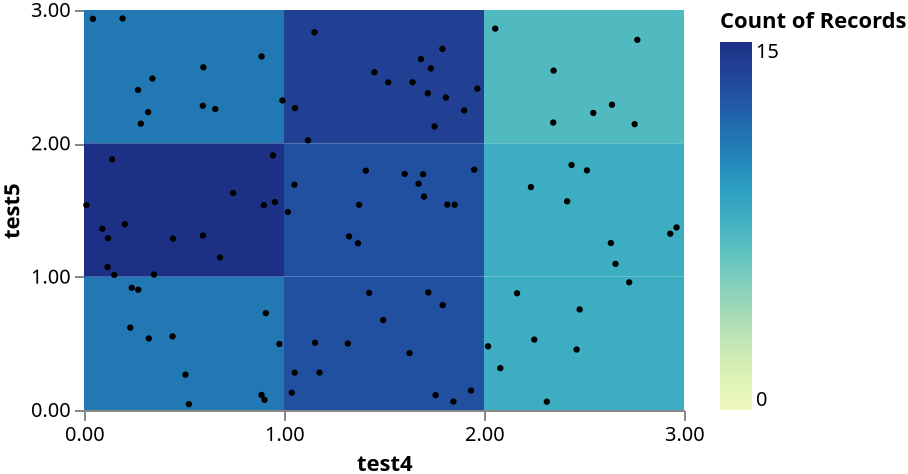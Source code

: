 {
   "$schema": "https://vega.github.io/schema/vega/v5.json",
   "width": 300,
   "height": 200,
   "signals": [
      {
         "name": "max_x_bins",
         "value": 4,
         "description": "Max number X bins",
         "bind": {
            "input": "range",
            "min": 1,
            "max": 100,
            "step": 1
         }
      },
      {
         "name": "max_y_bins",
         "value": 4,
         "description": "Max number Y bins",
         "bind": {
            "input": "range",
            "min": 1,
            "max": 100,
            "step": 1
         }
      },
      {
         "name": "x_name",
         "value": "test4"
      },
      {
         "name": "y_name",
         "value": "test5"
      }
   ],
   "data": [
      {
         "name": "points",
         "values": [
            {
               "test4": 2.313961929800238,
               "test5": 0.0622558480782045
            },
            {
               "test4": 1.9009447047788264,
               "test5": 2.246411647615836
            },
            {
               "test4": 1.4955210369077712,
               "test5": 0.674389936592543
            },
            {
               "test4": 0.5941885942788719,
               "test5": 2.2815921365968763
            },
            {
               "test4": 0.5073325096876063,
               "test5": 0.2650194425220308
            },
            {
               "test4": 2.056079455103392,
               "test5": 2.8601800385848097
            },
            {
               "test4": 0.011844798983743354,
               "test5": 1.53657679015733
            },
            {
               "test4": 2.4378628849563406,
               "test5": 1.8375782004881644
            },
            {
               "test4": 2.1652659522953988,
               "test5": 0.8756282045118995
            },
            {
               "test4": 2.7533223675388303,
               "test5": 2.1437273501930716
            },
            {
               "test4": 1.6276331040337837,
               "test5": 0.4265101428045809
            },
            {
               "test4": 1.1200222801544077,
               "test5": 2.022400845199036
            },
            {
               "test4": 1.3254995232689883,
               "test5": 1.3020419799998812
            },
            {
               "test4": 1.8533009354079515,
               "test5": 1.5394147276631727
            },
            {
               "test4": 1.9511915457944018,
               "test5": 1.8031168602136332
            },
            {
               "test4": 2.4156695904982395,
               "test5": 1.5649414571809024
            },
            {
               "test4": 2.725946642426005,
               "test5": 0.9577082669656358
            },
            {
               "test4": 0.2713780478127221,
               "test5": 0.9021001699086101
            },
            {
               "test4": 0.3419530855906493,
               "test5": 2.48604397892303
            },
            {
               "test4": 0.1406889581677493,
               "test5": 1.8788614449341776
            },
            {
               "test4": 1.6427584677577305,
               "test5": 2.457860987010206
            },
            {
               "test4": 0.5968426190364369,
               "test5": 2.5705509073731996
            },
            {
               "test4": 1.0549579182962638,
               "test5": 2.2639430745895717
            },
            {
               "test4": 0.8878851206390361,
               "test5": 2.651809438683559
            },
            {
               "test4": 0.9765349134967464,
               "test5": 0.49504769315744546
            },
            {
               "test4": 1.1775877318397618,
               "test5": 0.2803811236759509
            },
            {
               "test4": 2.4633169735107856,
               "test5": 0.4534560589276916
            },
            {
               "test4": 1.1523433460765986,
               "test5": 2.8327821367164034
            },
            {
               "test4": 2.962876424705617,
               "test5": 1.3689136412843523
            },
            {
               "test4": 2.4783685315282193,
               "test5": 0.754122402621178
            },
            {
               "test4": 1.7921149446926528,
               "test5": 2.708495280994882
            },
            {
               "test4": 1.6036738464054452,
               "test5": 1.7706040889562686
            },
            {
               "test4": 0.11784530167616203,
               "test5": 1.0715452759036088
            },
            {
               "test4": 0.23883927046789255,
               "test5": 0.9163797550284548
            },
            {
               "test4": 0.992157935946396,
               "test5": 2.3214908886317875
            },
            {
               "test4": 0.1198776260699318,
               "test5": 1.288476535294915
            },
            {
               "test4": 0.9447806155280649,
               "test5": 1.9094734292026339
            },
            {
               "test4": 1.039041450240099,
               "test5": 0.12929206861498332
            },
            {
               "test4": 2.639745523553748,
               "test5": 2.2897217614310432
            },
            {
               "test4": 2.634289928174575,
               "test5": 1.2525274315178008
            },
            {
               "test4": 1.8167326931812702,
               "test5": 1.5403998822248652
            },
            {
               "test4": 1.793509943888921,
               "test5": 0.7866469833958508
            },
            {
               "test4": 0.9026139268221217,
               "test5": 0.0761993461503182
            },
            {
               "test4": 0.9091876819531043,
               "test5": 0.7262276262105821
            },
            {
               "test4": 1.6727345659879327,
               "test5": 1.6965210596645026
            },
            {
               "test4": 1.4253967422451517,
               "test5": 0.8783939288685273
            },
            {
               "test4": 0.19275318208447334,
               "test5": 2.936457437272928
            },
            {
               "test4": 1.0191235309135909,
               "test5": 1.4851458926473629
            },
            {
               "test4": 2.9312421777680453,
               "test5": 1.3223214747019996
            },
            {
               "test4": 0.9548184164368536,
               "test5": 1.5593909576261404
            },
            {
               "test4": 1.7344092896474024,
               "test5": 2.561801251501459
            },
            {
               "test4": 0.2042918206138501,
               "test5": 1.3935924233379975
            },
            {
               "test4": 2.3458473558574453,
               "test5": 2.1558084311467507
            },
            {
               "test4": 1.7580659401595276,
               "test5": 0.11128323970322362
            },
            {
               "test4": 1.051969173849399,
               "test5": 1.689572053478235
            },
            {
               "test4": 0.8991896172736885,
               "test5": 1.5370024598206478
            },
            {
               "test4": 2.020400775854162,
               "test5": 0.4775812001342805
            },
            {
               "test4": 0.15143301046199287,
               "test5": 1.0134476611940384
            },
            {
               "test4": 0.3241913183383577,
               "test5": 0.5367084257132713
            },
            {
               "test4": 2.657481288503117,
               "test5": 1.0960949136423475
            },
            {
               "test4": 0.6563080475386102,
               "test5": 2.2574885106558087
            },
            {
               "test4": 0.32063875318070745,
               "test5": 2.233809722326682
            },
            {
               "test4": 1.4093558803214834,
               "test5": 1.7947670138373275
            },
            {
               "test4": 0.442860576855893,
               "test5": 0.5521044662794538
            },
            {
               "test4": 1.9352163794047255,
               "test5": 0.14588401879021673
            },
            {
               "test4": 0.7458375234083083,
               "test5": 1.6272255486840126
            },
            {
               "test4": 0.6803200298100276,
               "test5": 1.1442346047138963
            },
            {
               "test4": 2.766698360710639,
               "test5": 2.77607061860333
            },
            {
               "test4": 1.700249773725,
               "test5": 1.600412654967008
            },
            {
               "test4": 0.044580073899684325,
               "test5": 2.933697790206015
            },
            {
               "test4": 1.7190867120995574,
               "test5": 2.3752709888298718
            },
            {
               "test4": 1.684672080829107,
               "test5": 2.632005724694804
            },
            {
               "test4": 1.7525874855920267,
               "test5": 2.1265494791068655
            },
            {
               "test4": 0.4456003540693757,
               "test5": 1.2853522169036893
            },
            {
               "test4": 2.081670199027235,
               "test5": 0.3138592335685595
            },
            {
               "test4": 1.3188157133237715,
               "test5": 0.49860644311360103
            },
            {
               "test4": 1.5209358877921422,
               "test5": 2.4571075924086374
            },
            {
               "test4": 0.2703202041733156,
               "test5": 2.4002062520824357
            },
            {
               "test4": 1.6953790618734135,
               "test5": 1.7680431350418222
            },
            {
               "test4": 0.5943019716488067,
               "test5": 1.308354766016503
            },
            {
               "test4": 0.8877112866625121,
               "test5": 0.11267302782503308
            },
            {
               "test4": 0.09205452111883883,
               "test5": 1.3593150006037003
            },
            {
               "test4": 2.234592230850203,
               "test5": 1.671886218709191
            },
            {
               "test4": 1.1553407986964594,
               "test5": 0.5042183925978558
            },
            {
               "test4": 2.5147839621110784,
               "test5": 1.7971553923844779
            },
            {
               "test4": 2.3481444547349133,
               "test5": 2.545527545684144
            },
            {
               "test4": 1.8094889275861044,
               "test5": 2.3431818518708463
            },
            {
               "test4": 1.847210628100708,
               "test5": 0.06349557351646495
            },
            {
               "test4": 2.2513938314624733,
               "test5": 0.5281263998510817
            },
            {
               "test4": 1.375542618711819,
               "test5": 1.5393681231967353
            },
            {
               "test4": 1.4520626708604776,
               "test5": 2.5331573836180428
            },
            {
               "test4": 0.5244416844663582,
               "test5": 0.0439046253097497
            },
            {
               "test4": 2.5462922154336964,
               "test5": 2.2280237318983023
            },
            {
               "test4": 1.3700926059605165,
               "test5": 1.2506952211481333
            },
            {
               "test4": 0.3501885328408898,
               "test5": 1.0160373989680191
            },
            {
               "test4": 0.28397712223095917,
               "test5": 2.1474926182539424
            },
            {
               "test4": 0.23125621324811585,
               "test5": 0.6178507751069175
            },
            {
               "test4": 1.7213286943536064,
               "test5": 0.8814946656113041
            },
            {
               "test4": 1.9671802281437945,
               "test5": 2.410705043229659
            },
            {
               "test4": 1.0536405089892262,
               "test5": 0.28032113083130117
            }
         ]
      },
      {
         "name": "heatmap_bins",
         "source": "points",
         "transform": [
            {
               "type": "extent",
               "field": {
                  "signal": "x_name"
               },
               "signal": "x_extent"
            },
            {
               "type": "bin",
               "field": {
                  "signal": "x_name"
               },
               "as": [
                  "x_start",
                  "x_end"
               ],
               "signal": "x_bins",
               "extent": {
                  "signal": "x_extent"
               },
               "maxbins": {
                  "signal": "max_x_bins"
               }
            },
            {
               "type": "extent",
               "field": {
                  "signal": "y_name"
               },
               "signal": "y_extent"
            },
            {
               "type": "bin",
               "field": {
                  "signal": "y_name"
               },
               "as": [
                  "y_start",
                  "y_end"
               ],
               "signal": "y_bins",
               "extent": {
                  "signal": "y_extent"
               },
               "maxbins": {
                  "signal": "max_y_bins"
               }
            },
            {
               "type": "aggregate",
               "groupby": [
                  "x_start",
                  "x_end",
                  "y_start",
                  "y_end"
               ],
               "ops": [
                  "count"
               ],
               "as": [
                  "__count"
               ]
            }
         ]
      }
   ],
   "marks": [
      {
         "name": "marks",
         "type": "rect",
         "style": [
            "rect"
         ],
         "from": {
            "data": "heatmap_bins"
         },
         "encode": {
            "update": {
               "fill": {
                  "scale": "color",
                  "field": "__count"
               },
               "x2": {
                  "scale": "x",
                  "field": "x_start"
               },
               "x": {
                  "scale": "x",
                  "field": "x_end"
               },
               "y2": {
                  "scale": "y",
                  "field": "y_start"
               },
               "y": {
                  "scale": "y",
                  "field": "y_end"
               }
            }
         }
      },
      {
         "type": "symbol",
         "from": {
            "data": "points"
         },
         "encode": {
            "enter": {
               "fillOpacity": {
                  "value": 1
               },
               "fill": {
                  "value": "black"
               }
            },
            "update": {
               "x": {
                  "scale": "x",
                  "field": {
                     "signal": "x_name"
                  }
               },
               "y": {
                  "scale": "y",
                  "field": {
                     "signal": "y_name"
                  }
               },
               "size": {
                  "value": 10
               }
            }
         }
      }
   ],
   "scales": [
      {
         "name": "x",
         "type": "linear",
         "domain": {
            "signal": "[x_bins.start, x_bins.stop]"
         },
         "range": [
            0,
            {
               "signal": "width"
            }
         ],
         "bins": {
            "signal": "x_bins"
         },
         "zero": false
      },
      {
         "name": "y",
         "type": "linear",
         "domain": {
            "signal": "[y_bins.start, y_bins.stop]"
         },
         "range": [
            {
               "signal": "height"
            },
            0
         ],
         "bins": {
            "signal": "y_bins"
         },
         "zero": false
      },
      {
         "name": "color",
         "type": "linear",
         "domain": {
            "data": "heatmap_bins",
            "field": "__count"
         },
         "range": "heatmap",
         "interpolate": "hcl",
         "zero": true
      }
   ],
   "axes": [
      {
         "scale": "x",
         "orient": "bottom",
         "title": {
            "signal": "x_name"
         },
         "labelOverlap": true,
         "tickCount": {
            "signal": "ceil(width/3)"
         }
      },
      {
         "scale": "y",
         "orient": "left",
         "title": {
            "signal": "y_name"
         },
         "labelOverlap": true,
         "tickCount": {
            "signal": "ceil(height/3)"
         }
      }
   ],
   "legends": [
      {
         "fill": "color",
         "gradientLength": {
            "signal": "height - 16"
         },
         "title": "Count of Records"
      }
   ]
}